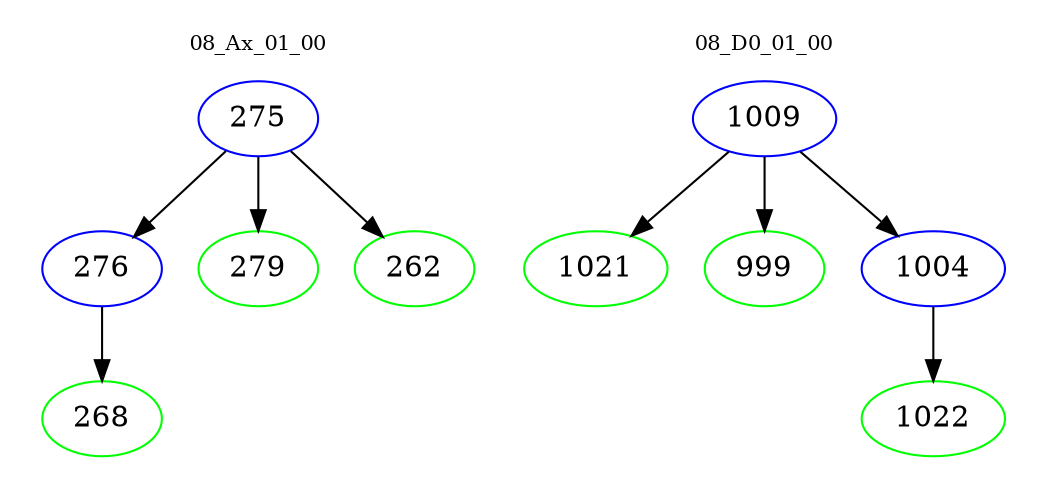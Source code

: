 digraph{
subgraph cluster_0 {
color = white
label = "08_Ax_01_00";
fontsize=10;
T0_275 [label="275", color="blue"]
T0_275 -> T0_276 [color="black"]
T0_276 [label="276", color="blue"]
T0_276 -> T0_268 [color="black"]
T0_268 [label="268", color="green"]
T0_275 -> T0_279 [color="black"]
T0_279 [label="279", color="green"]
T0_275 -> T0_262 [color="black"]
T0_262 [label="262", color="green"]
}
subgraph cluster_1 {
color = white
label = "08_D0_01_00";
fontsize=10;
T1_1009 [label="1009", color="blue"]
T1_1009 -> T1_1021 [color="black"]
T1_1021 [label="1021", color="green"]
T1_1009 -> T1_999 [color="black"]
T1_999 [label="999", color="green"]
T1_1009 -> T1_1004 [color="black"]
T1_1004 [label="1004", color="blue"]
T1_1004 -> T1_1022 [color="black"]
T1_1022 [label="1022", color="green"]
}
}
